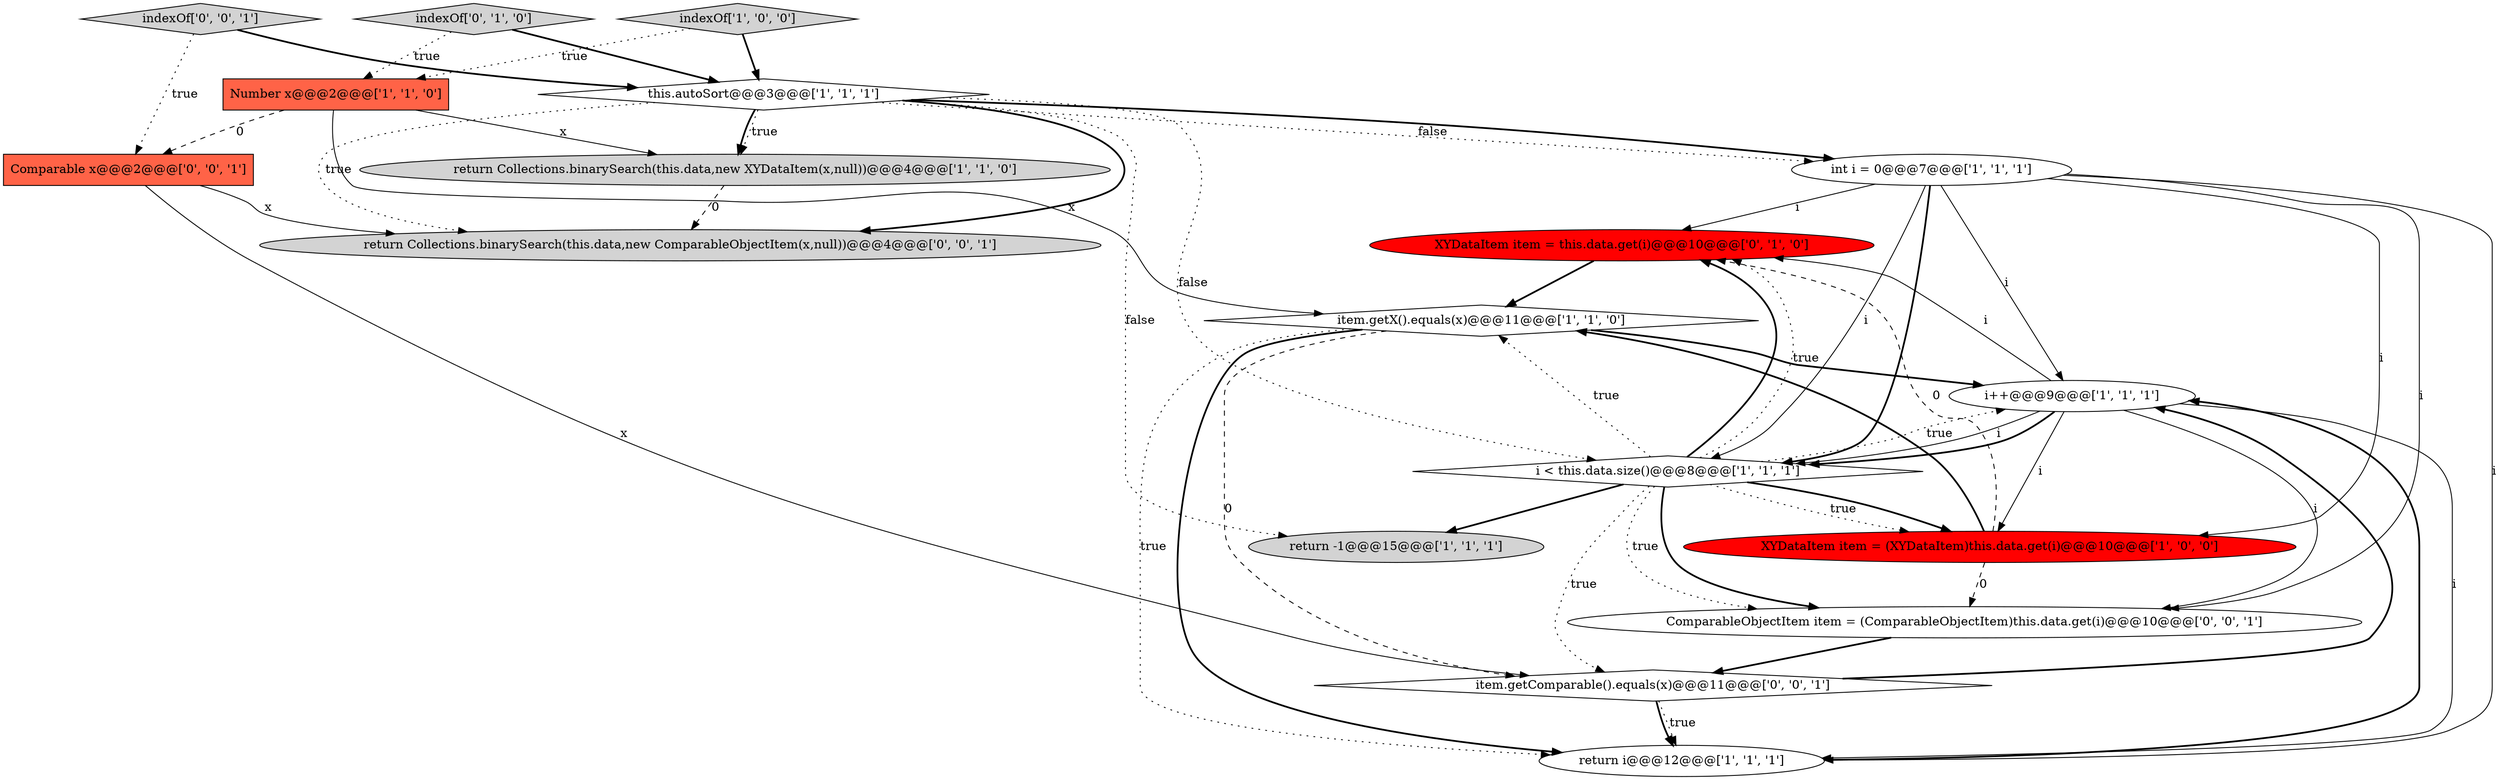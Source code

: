 digraph {
12 [style = filled, label = "XYDataItem item = this.data.get(i)@@@10@@@['0', '1', '0']", fillcolor = red, shape = ellipse image = "AAA1AAABBB2BBB"];
10 [style = filled, label = "i++@@@9@@@['1', '1', '1']", fillcolor = white, shape = ellipse image = "AAA0AAABBB1BBB"];
11 [style = filled, label = "indexOf['0', '1', '0']", fillcolor = lightgray, shape = diamond image = "AAA0AAABBB2BBB"];
5 [style = filled, label = "return Collections.binarySearch(this.data,new XYDataItem(x,null))@@@4@@@['1', '1', '0']", fillcolor = lightgray, shape = ellipse image = "AAA0AAABBB1BBB"];
6 [style = filled, label = "return -1@@@15@@@['1', '1', '1']", fillcolor = lightgray, shape = ellipse image = "AAA0AAABBB1BBB"];
9 [style = filled, label = "int i = 0@@@7@@@['1', '1', '1']", fillcolor = white, shape = ellipse image = "AAA0AAABBB1BBB"];
2 [style = filled, label = "return i@@@12@@@['1', '1', '1']", fillcolor = white, shape = ellipse image = "AAA0AAABBB1BBB"];
16 [style = filled, label = "return Collections.binarySearch(this.data,new ComparableObjectItem(x,null))@@@4@@@['0', '0', '1']", fillcolor = lightgray, shape = ellipse image = "AAA0AAABBB3BBB"];
8 [style = filled, label = "XYDataItem item = (XYDataItem)this.data.get(i)@@@10@@@['1', '0', '0']", fillcolor = red, shape = ellipse image = "AAA1AAABBB1BBB"];
15 [style = filled, label = "item.getComparable().equals(x)@@@11@@@['0', '0', '1']", fillcolor = white, shape = diamond image = "AAA0AAABBB3BBB"];
4 [style = filled, label = "i < this.data.size()@@@8@@@['1', '1', '1']", fillcolor = white, shape = diamond image = "AAA0AAABBB1BBB"];
7 [style = filled, label = "indexOf['1', '0', '0']", fillcolor = lightgray, shape = diamond image = "AAA0AAABBB1BBB"];
3 [style = filled, label = "this.autoSort@@@3@@@['1', '1', '1']", fillcolor = white, shape = diamond image = "AAA0AAABBB1BBB"];
14 [style = filled, label = "Comparable x@@@2@@@['0', '0', '1']", fillcolor = tomato, shape = box image = "AAA0AAABBB3BBB"];
13 [style = filled, label = "ComparableObjectItem item = (ComparableObjectItem)this.data.get(i)@@@10@@@['0', '0', '1']", fillcolor = white, shape = ellipse image = "AAA0AAABBB3BBB"];
17 [style = filled, label = "indexOf['0', '0', '1']", fillcolor = lightgray, shape = diamond image = "AAA0AAABBB3BBB"];
1 [style = filled, label = "Number x@@@2@@@['1', '1', '0']", fillcolor = tomato, shape = box image = "AAA0AAABBB1BBB"];
0 [style = filled, label = "item.getX().equals(x)@@@11@@@['1', '1', '0']", fillcolor = white, shape = diamond image = "AAA0AAABBB1BBB"];
10->12 [style = solid, label="i"];
3->9 [style = dotted, label="false"];
15->10 [style = bold, label=""];
15->2 [style = bold, label=""];
1->5 [style = solid, label="x"];
1->14 [style = dashed, label="0"];
4->6 [style = bold, label=""];
4->10 [style = dotted, label="true"];
3->4 [style = dotted, label="false"];
10->8 [style = solid, label="i"];
11->1 [style = dotted, label="true"];
15->2 [style = dotted, label="true"];
9->4 [style = bold, label=""];
4->0 [style = dotted, label="true"];
0->2 [style = bold, label=""];
4->13 [style = bold, label=""];
10->2 [style = solid, label="i"];
9->2 [style = solid, label="i"];
4->8 [style = dotted, label="true"];
17->14 [style = dotted, label="true"];
14->15 [style = solid, label="x"];
0->15 [style = dashed, label="0"];
1->0 [style = solid, label="x"];
8->12 [style = dashed, label="0"];
10->4 [style = solid, label="i"];
4->15 [style = dotted, label="true"];
3->16 [style = bold, label=""];
14->16 [style = solid, label="x"];
2->10 [style = bold, label=""];
12->0 [style = bold, label=""];
10->13 [style = solid, label="i"];
9->10 [style = solid, label="i"];
7->3 [style = bold, label=""];
8->13 [style = dashed, label="0"];
8->0 [style = bold, label=""];
3->9 [style = bold, label=""];
4->13 [style = dotted, label="true"];
3->6 [style = dotted, label="false"];
5->16 [style = dashed, label="0"];
9->13 [style = solid, label="i"];
3->5 [style = bold, label=""];
3->5 [style = dotted, label="true"];
0->10 [style = bold, label=""];
11->3 [style = bold, label=""];
10->4 [style = bold, label=""];
17->3 [style = bold, label=""];
4->12 [style = bold, label=""];
4->8 [style = bold, label=""];
9->8 [style = solid, label="i"];
13->15 [style = bold, label=""];
0->2 [style = dotted, label="true"];
3->16 [style = dotted, label="true"];
9->4 [style = solid, label="i"];
7->1 [style = dotted, label="true"];
4->12 [style = dotted, label="true"];
9->12 [style = solid, label="i"];
}
